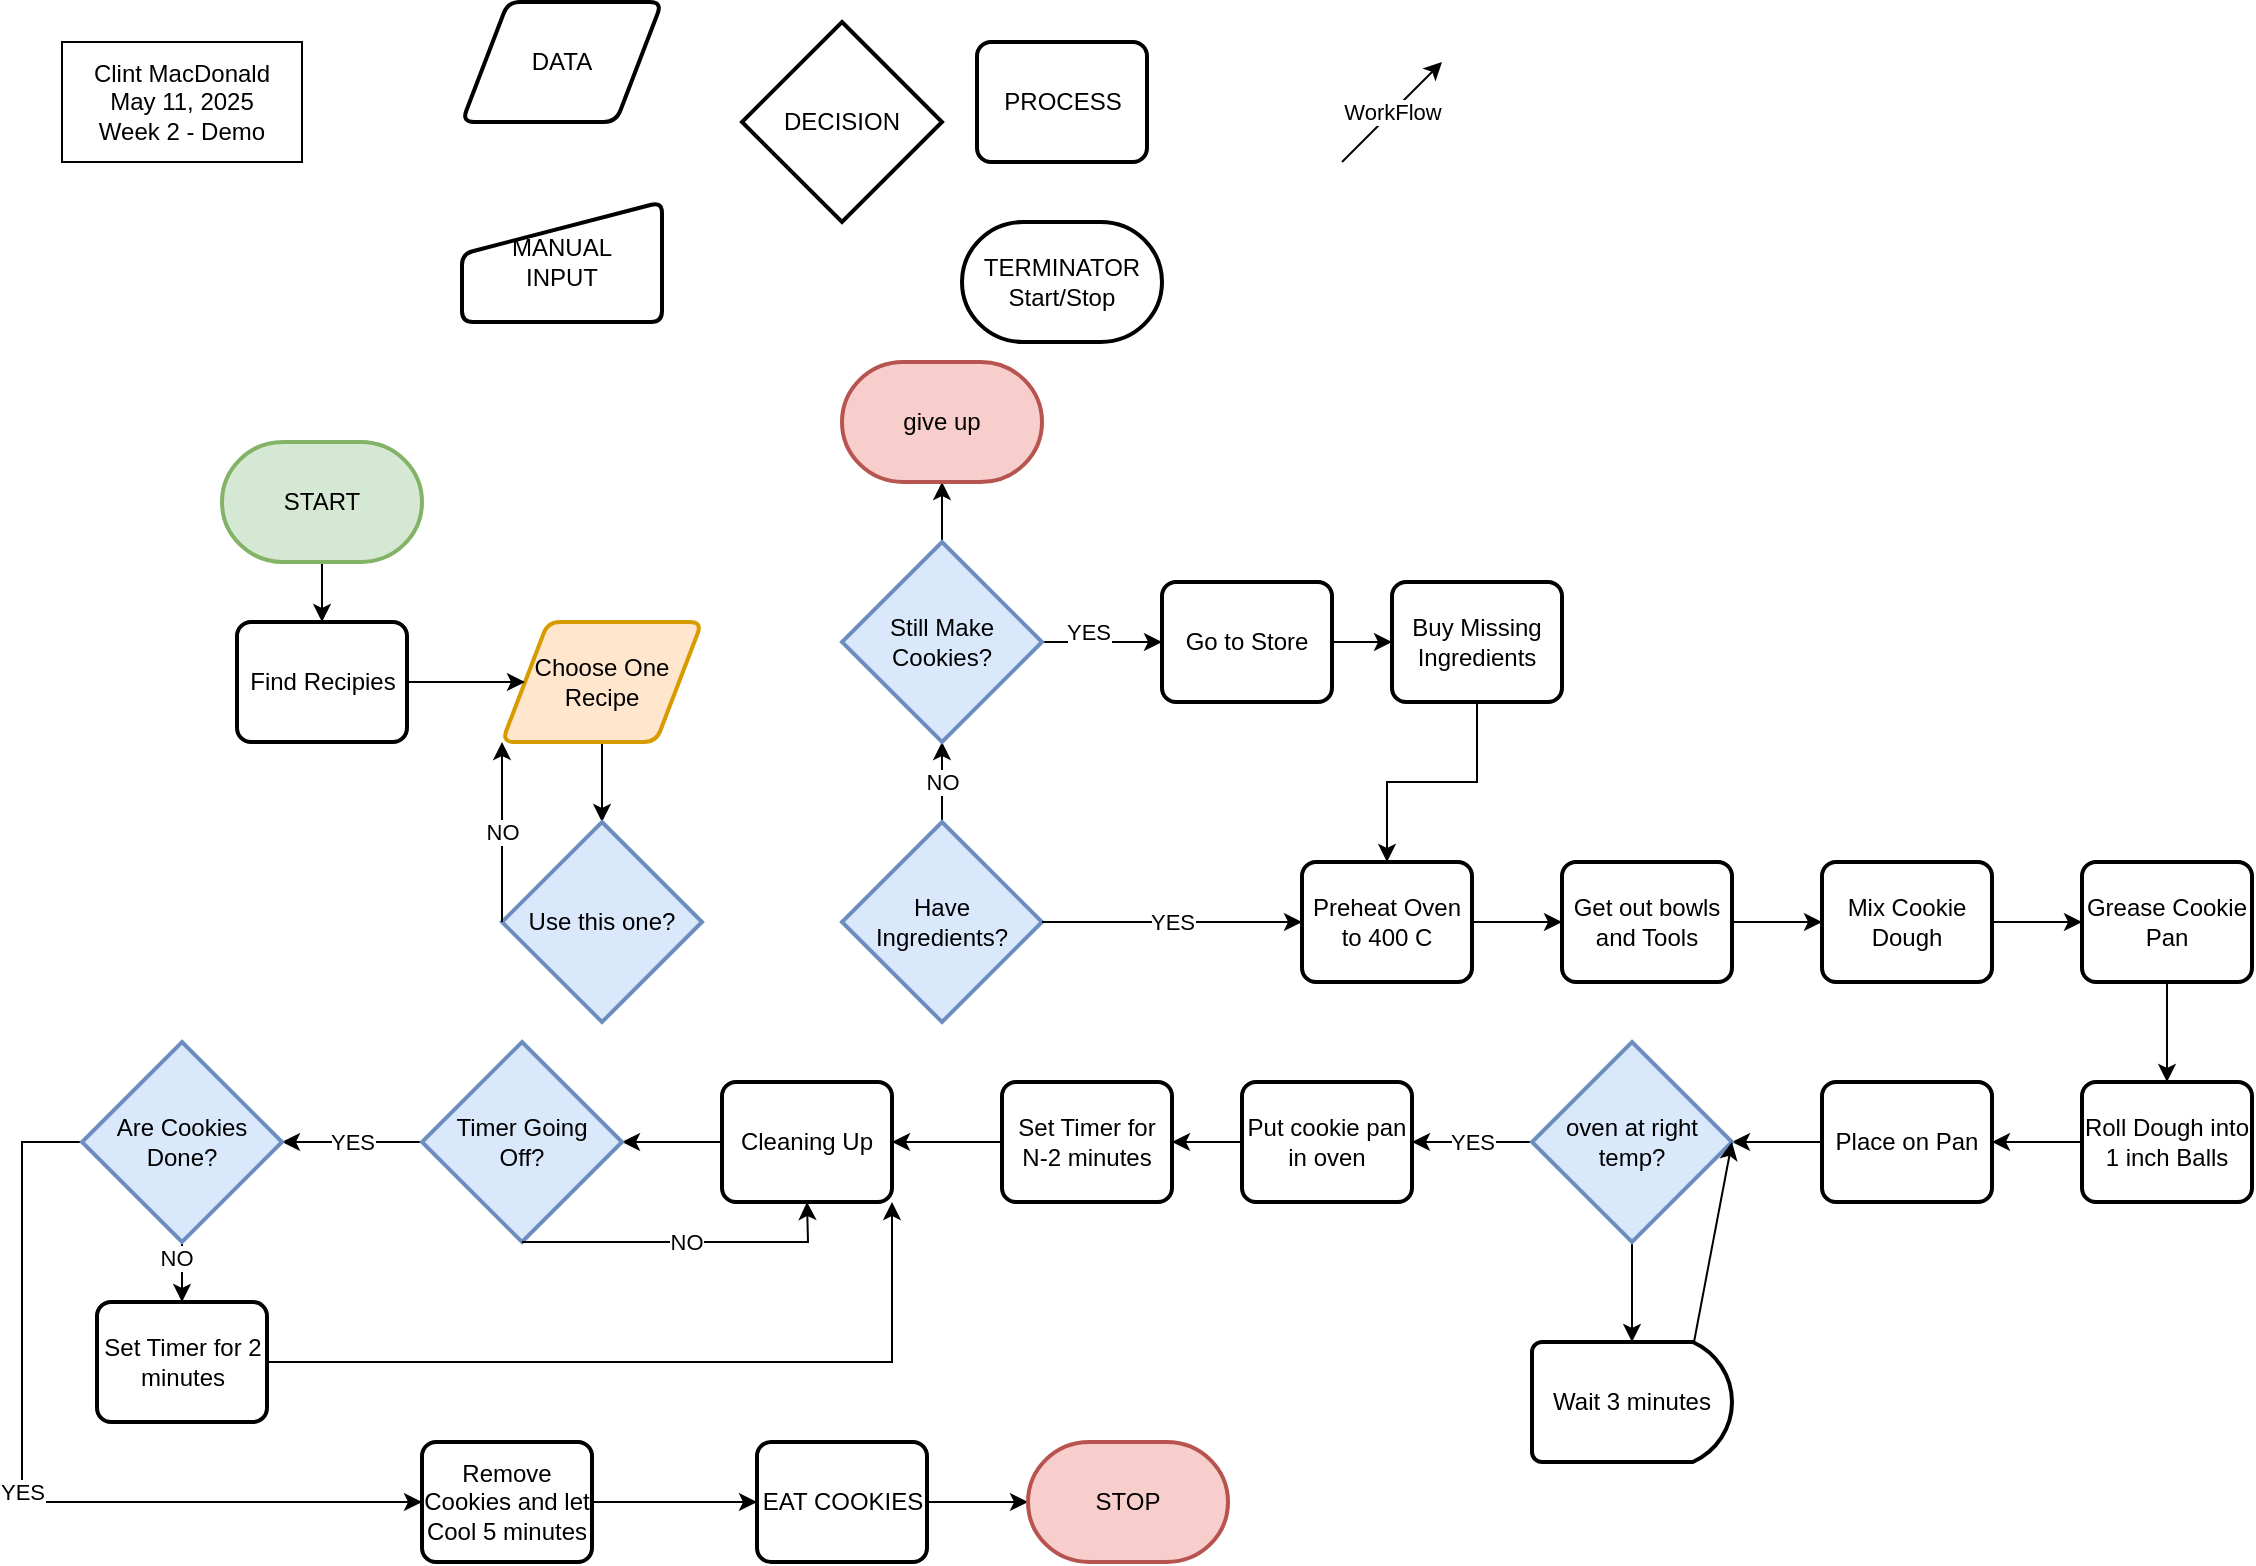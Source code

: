 <mxfile version="27.0.4">
  <diagram id="6a731a19-8d31-9384-78a2-239565b7b9f0" name="Page-1">
    <mxGraphModel dx="1180" dy="638" grid="1" gridSize="10" guides="1" tooltips="1" connect="1" arrows="1" fold="1" page="1" pageScale="1" pageWidth="1169" pageHeight="827" background="none" math="0" shadow="0">
      <root>
        <mxCell id="0" />
        <mxCell id="1" parent="0" />
        <mxCell id="IgEq9ysrK7WXlDn_iTCa-55" value="Clint MacDonald&lt;div&gt;May 11, 2025&lt;/div&gt;&lt;div&gt;Week 2 - Demo&lt;/div&gt;" style="rounded=0;whiteSpace=wrap;html=1;" vertex="1" parent="1">
          <mxGeometry x="60" y="50" width="120" height="60" as="geometry" />
        </mxCell>
        <mxCell id="IgEq9ysrK7WXlDn_iTCa-70" value="" style="edgeStyle=orthogonalEdgeStyle;rounded=0;orthogonalLoop=1;jettySize=auto;html=1;" edge="1" parent="1" source="IgEq9ysrK7WXlDn_iTCa-56" target="IgEq9ysrK7WXlDn_iTCa-69">
          <mxGeometry relative="1" as="geometry" />
        </mxCell>
        <mxCell id="IgEq9ysrK7WXlDn_iTCa-56" value="Choose One Recipe" style="shape=parallelogram;html=1;strokeWidth=2;perimeter=parallelogramPerimeter;whiteSpace=wrap;rounded=1;arcSize=12;size=0.23;fillColor=#ffe6cc;strokeColor=#d79b00;" vertex="1" parent="1">
          <mxGeometry x="280" y="340" width="100" height="60" as="geometry" />
        </mxCell>
        <mxCell id="IgEq9ysrK7WXlDn_iTCa-57" value="DECISION" style="strokeWidth=2;html=1;shape=mxgraph.flowchart.decision;whiteSpace=wrap;" vertex="1" parent="1">
          <mxGeometry x="400" y="40" width="100" height="100" as="geometry" />
        </mxCell>
        <mxCell id="IgEq9ysrK7WXlDn_iTCa-66" value="" style="edgeStyle=orthogonalEdgeStyle;rounded=0;orthogonalLoop=1;jettySize=auto;html=1;" edge="1" parent="1" source="IgEq9ysrK7WXlDn_iTCa-58" target="IgEq9ysrK7WXlDn_iTCa-56">
          <mxGeometry relative="1" as="geometry" />
        </mxCell>
        <mxCell id="IgEq9ysrK7WXlDn_iTCa-58" value="Find Recipies" style="rounded=1;whiteSpace=wrap;html=1;absoluteArcSize=1;arcSize=14;strokeWidth=2;" vertex="1" parent="1">
          <mxGeometry x="147.5" y="340" width="85" height="60" as="geometry" />
        </mxCell>
        <mxCell id="IgEq9ysrK7WXlDn_iTCa-59" value="MANUAL&lt;div&gt;INPUT&lt;/div&gt;" style="html=1;strokeWidth=2;shape=manualInput;whiteSpace=wrap;rounded=1;size=26;arcSize=11;" vertex="1" parent="1">
          <mxGeometry x="260" y="130" width="100" height="60" as="geometry" />
        </mxCell>
        <mxCell id="IgEq9ysrK7WXlDn_iTCa-60" value="TERMINATOR&lt;div&gt;Start/Stop&lt;/div&gt;" style="strokeWidth=2;html=1;shape=mxgraph.flowchart.terminator;whiteSpace=wrap;" vertex="1" parent="1">
          <mxGeometry x="510" y="140" width="100" height="60" as="geometry" />
        </mxCell>
        <mxCell id="IgEq9ysrK7WXlDn_iTCa-62" value="WorkFlow" style="endArrow=classic;html=1;rounded=0;" edge="1" parent="1">
          <mxGeometry width="50" height="50" relative="1" as="geometry">
            <mxPoint x="700" y="110" as="sourcePoint" />
            <mxPoint x="750" y="60" as="targetPoint" />
          </mxGeometry>
        </mxCell>
        <mxCell id="IgEq9ysrK7WXlDn_iTCa-65" value="" style="edgeStyle=orthogonalEdgeStyle;rounded=0;orthogonalLoop=1;jettySize=auto;html=1;" edge="1" parent="1" source="IgEq9ysrK7WXlDn_iTCa-63" target="IgEq9ysrK7WXlDn_iTCa-58">
          <mxGeometry relative="1" as="geometry" />
        </mxCell>
        <mxCell id="IgEq9ysrK7WXlDn_iTCa-63" value="START" style="strokeWidth=2;html=1;shape=mxgraph.flowchart.terminator;whiteSpace=wrap;fillColor=#d5e8d4;strokeColor=#82b366;" vertex="1" parent="1">
          <mxGeometry x="140" y="250" width="100" height="60" as="geometry" />
        </mxCell>
        <mxCell id="IgEq9ysrK7WXlDn_iTCa-67" value="DATA" style="shape=parallelogram;html=1;strokeWidth=2;perimeter=parallelogramPerimeter;whiteSpace=wrap;rounded=1;arcSize=12;size=0.23;" vertex="1" parent="1">
          <mxGeometry x="260" y="30" width="100" height="60" as="geometry" />
        </mxCell>
        <mxCell id="IgEq9ysrK7WXlDn_iTCa-68" value="PROCESS" style="rounded=1;whiteSpace=wrap;html=1;absoluteArcSize=1;arcSize=14;strokeWidth=2;" vertex="1" parent="1">
          <mxGeometry x="517.5" y="50" width="85" height="60" as="geometry" />
        </mxCell>
        <mxCell id="IgEq9ysrK7WXlDn_iTCa-73" value="YES" style="edgeStyle=orthogonalEdgeStyle;rounded=0;orthogonalLoop=1;jettySize=auto;html=1;exitX=0;exitY=0.5;exitDx=0;exitDy=0;exitPerimeter=0;entryX=0;entryY=0.5;entryDx=0;entryDy=0;" edge="1" parent="1" source="IgEq9ysrK7WXlDn_iTCa-109" target="IgEq9ysrK7WXlDn_iTCa-117">
          <mxGeometry relative="1" as="geometry">
            <mxPoint x="210" y="990" as="sourcePoint" />
            <mxPoint x="280" y="990" as="targetPoint" />
            <Array as="points">
              <mxPoint x="40" y="600" />
              <mxPoint x="40" y="780" />
            </Array>
          </mxGeometry>
        </mxCell>
        <mxCell id="IgEq9ysrK7WXlDn_iTCa-69" value="Use this one?" style="strokeWidth=2;html=1;shape=mxgraph.flowchart.decision;whiteSpace=wrap;fillColor=#dae8fc;strokeColor=#6c8ebf;" vertex="1" parent="1">
          <mxGeometry x="280" y="440" width="100" height="100" as="geometry" />
        </mxCell>
        <mxCell id="IgEq9ysrK7WXlDn_iTCa-71" value="NO" style="endArrow=classic;html=1;rounded=0;exitX=0;exitY=0.5;exitDx=0;exitDy=0;exitPerimeter=0;entryX=0;entryY=1;entryDx=0;entryDy=0;" edge="1" parent="1" source="IgEq9ysrK7WXlDn_iTCa-69" target="IgEq9ysrK7WXlDn_iTCa-56">
          <mxGeometry width="50" height="50" relative="1" as="geometry">
            <mxPoint x="710" y="120" as="sourcePoint" />
            <mxPoint x="760" y="70" as="targetPoint" />
          </mxGeometry>
        </mxCell>
        <mxCell id="IgEq9ysrK7WXlDn_iTCa-123" value="" style="edgeStyle=orthogonalEdgeStyle;rounded=0;orthogonalLoop=1;jettySize=auto;html=1;" edge="1" parent="1" source="IgEq9ysrK7WXlDn_iTCa-72" target="IgEq9ysrK7WXlDn_iTCa-122">
          <mxGeometry relative="1" as="geometry" />
        </mxCell>
        <mxCell id="IgEq9ysrK7WXlDn_iTCa-124" value="NO" style="edgeLabel;html=1;align=center;verticalAlign=middle;resizable=0;points=[];" vertex="1" connectable="0" parent="IgEq9ysrK7WXlDn_iTCa-123">
          <mxGeometry x="0.022" relative="1" as="geometry">
            <mxPoint as="offset" />
          </mxGeometry>
        </mxCell>
        <mxCell id="IgEq9ysrK7WXlDn_iTCa-72" value="Have&lt;div&gt;Ingredients?&lt;/div&gt;" style="strokeWidth=2;html=1;shape=mxgraph.flowchart.decision;whiteSpace=wrap;fillColor=#dae8fc;strokeColor=#6c8ebf;" vertex="1" parent="1">
          <mxGeometry x="450" y="440" width="100" height="100" as="geometry" />
        </mxCell>
        <mxCell id="IgEq9ysrK7WXlDn_iTCa-77" value="" style="edgeStyle=orthogonalEdgeStyle;rounded=0;orthogonalLoop=1;jettySize=auto;html=1;" edge="1" parent="1" source="IgEq9ysrK7WXlDn_iTCa-74" target="IgEq9ysrK7WXlDn_iTCa-76">
          <mxGeometry relative="1" as="geometry" />
        </mxCell>
        <mxCell id="IgEq9ysrK7WXlDn_iTCa-74" value="Go to Store" style="rounded=1;whiteSpace=wrap;html=1;absoluteArcSize=1;arcSize=14;strokeWidth=2;" vertex="1" parent="1">
          <mxGeometry x="610" y="320" width="85" height="60" as="geometry" />
        </mxCell>
        <mxCell id="IgEq9ysrK7WXlDn_iTCa-79" value="" style="edgeStyle=orthogonalEdgeStyle;rounded=0;orthogonalLoop=1;jettySize=auto;html=1;" edge="1" parent="1" source="IgEq9ysrK7WXlDn_iTCa-76" target="IgEq9ysrK7WXlDn_iTCa-78">
          <mxGeometry relative="1" as="geometry" />
        </mxCell>
        <mxCell id="IgEq9ysrK7WXlDn_iTCa-76" value="Buy Missing Ingredients" style="rounded=1;whiteSpace=wrap;html=1;absoluteArcSize=1;arcSize=14;strokeWidth=2;" vertex="1" parent="1">
          <mxGeometry x="725" y="320" width="85" height="60" as="geometry" />
        </mxCell>
        <mxCell id="IgEq9ysrK7WXlDn_iTCa-90" value="" style="edgeStyle=orthogonalEdgeStyle;rounded=0;orthogonalLoop=1;jettySize=auto;html=1;" edge="1" parent="1" source="IgEq9ysrK7WXlDn_iTCa-78" target="IgEq9ysrK7WXlDn_iTCa-89">
          <mxGeometry relative="1" as="geometry" />
        </mxCell>
        <mxCell id="IgEq9ysrK7WXlDn_iTCa-78" value="Preheat Oven to 400 C" style="rounded=1;whiteSpace=wrap;html=1;absoluteArcSize=1;arcSize=14;strokeWidth=2;" vertex="1" parent="1">
          <mxGeometry x="680" y="460" width="85" height="60" as="geometry" />
        </mxCell>
        <mxCell id="IgEq9ysrK7WXlDn_iTCa-80" value="YES" style="endArrow=classic;html=1;rounded=0;exitX=1;exitY=0.5;exitDx=0;exitDy=0;exitPerimeter=0;entryX=0;entryY=0.5;entryDx=0;entryDy=0;" edge="1" parent="1" source="IgEq9ysrK7WXlDn_iTCa-72" target="IgEq9ysrK7WXlDn_iTCa-78">
          <mxGeometry width="50" height="50" relative="1" as="geometry">
            <mxPoint x="710" y="120" as="sourcePoint" />
            <mxPoint x="760" y="70" as="targetPoint" />
          </mxGeometry>
        </mxCell>
        <mxCell id="IgEq9ysrK7WXlDn_iTCa-85" value="" style="edgeStyle=orthogonalEdgeStyle;rounded=0;orthogonalLoop=1;jettySize=auto;html=1;" edge="1" parent="1" source="IgEq9ysrK7WXlDn_iTCa-82" target="IgEq9ysrK7WXlDn_iTCa-84">
          <mxGeometry relative="1" as="geometry" />
        </mxCell>
        <mxCell id="IgEq9ysrK7WXlDn_iTCa-82" value="Mix Cookie Dough" style="rounded=1;whiteSpace=wrap;html=1;absoluteArcSize=1;arcSize=14;strokeWidth=2;" vertex="1" parent="1">
          <mxGeometry x="940" y="460" width="85" height="60" as="geometry" />
        </mxCell>
        <mxCell id="IgEq9ysrK7WXlDn_iTCa-87" value="" style="edgeStyle=orthogonalEdgeStyle;rounded=0;orthogonalLoop=1;jettySize=auto;html=1;" edge="1" parent="1" source="IgEq9ysrK7WXlDn_iTCa-84" target="IgEq9ysrK7WXlDn_iTCa-86">
          <mxGeometry relative="1" as="geometry" />
        </mxCell>
        <mxCell id="IgEq9ysrK7WXlDn_iTCa-84" value="Grease Cookie Pan" style="rounded=1;whiteSpace=wrap;html=1;absoluteArcSize=1;arcSize=14;strokeWidth=2;" vertex="1" parent="1">
          <mxGeometry x="1070" y="460" width="85" height="60" as="geometry" />
        </mxCell>
        <mxCell id="IgEq9ysrK7WXlDn_iTCa-92" value="" style="edgeStyle=orthogonalEdgeStyle;rounded=0;orthogonalLoop=1;jettySize=auto;html=1;" edge="1" parent="1" source="IgEq9ysrK7WXlDn_iTCa-86" target="IgEq9ysrK7WXlDn_iTCa-88">
          <mxGeometry relative="1" as="geometry" />
        </mxCell>
        <mxCell id="IgEq9ysrK7WXlDn_iTCa-86" value="Roll Dough into 1 inch Balls" style="rounded=1;whiteSpace=wrap;html=1;absoluteArcSize=1;arcSize=14;strokeWidth=2;" vertex="1" parent="1">
          <mxGeometry x="1070" y="570" width="85" height="60" as="geometry" />
        </mxCell>
        <mxCell id="IgEq9ysrK7WXlDn_iTCa-94" value="" style="edgeStyle=orthogonalEdgeStyle;rounded=0;orthogonalLoop=1;jettySize=auto;html=1;" edge="1" parent="1" source="IgEq9ysrK7WXlDn_iTCa-88" target="IgEq9ysrK7WXlDn_iTCa-93">
          <mxGeometry relative="1" as="geometry" />
        </mxCell>
        <mxCell id="IgEq9ysrK7WXlDn_iTCa-88" value="Place on Pan" style="rounded=1;whiteSpace=wrap;html=1;absoluteArcSize=1;arcSize=14;strokeWidth=2;" vertex="1" parent="1">
          <mxGeometry x="940" y="570" width="85" height="60" as="geometry" />
        </mxCell>
        <mxCell id="IgEq9ysrK7WXlDn_iTCa-91" value="" style="edgeStyle=orthogonalEdgeStyle;rounded=0;orthogonalLoop=1;jettySize=auto;html=1;" edge="1" parent="1" source="IgEq9ysrK7WXlDn_iTCa-89" target="IgEq9ysrK7WXlDn_iTCa-82">
          <mxGeometry relative="1" as="geometry" />
        </mxCell>
        <mxCell id="IgEq9ysrK7WXlDn_iTCa-89" value="Get out bowls and Tools" style="rounded=1;whiteSpace=wrap;html=1;absoluteArcSize=1;arcSize=14;strokeWidth=2;" vertex="1" parent="1">
          <mxGeometry x="810" y="460" width="85" height="60" as="geometry" />
        </mxCell>
        <mxCell id="IgEq9ysrK7WXlDn_iTCa-96" value="YES" style="edgeStyle=orthogonalEdgeStyle;rounded=0;orthogonalLoop=1;jettySize=auto;html=1;" edge="1" parent="1" source="IgEq9ysrK7WXlDn_iTCa-93" target="IgEq9ysrK7WXlDn_iTCa-95">
          <mxGeometry relative="1" as="geometry" />
        </mxCell>
        <mxCell id="IgEq9ysrK7WXlDn_iTCa-98" value="" style="edgeStyle=orthogonalEdgeStyle;rounded=0;orthogonalLoop=1;jettySize=auto;html=1;" edge="1" parent="1" source="IgEq9ysrK7WXlDn_iTCa-93" target="IgEq9ysrK7WXlDn_iTCa-97">
          <mxGeometry relative="1" as="geometry" />
        </mxCell>
        <mxCell id="IgEq9ysrK7WXlDn_iTCa-93" value="oven at right temp?" style="strokeWidth=2;html=1;shape=mxgraph.flowchart.decision;whiteSpace=wrap;fillColor=#dae8fc;strokeColor=#6c8ebf;" vertex="1" parent="1">
          <mxGeometry x="795" y="550" width="100" height="100" as="geometry" />
        </mxCell>
        <mxCell id="IgEq9ysrK7WXlDn_iTCa-101" value="" style="edgeStyle=orthogonalEdgeStyle;rounded=0;orthogonalLoop=1;jettySize=auto;html=1;" edge="1" parent="1" source="IgEq9ysrK7WXlDn_iTCa-95" target="IgEq9ysrK7WXlDn_iTCa-100">
          <mxGeometry relative="1" as="geometry" />
        </mxCell>
        <mxCell id="IgEq9ysrK7WXlDn_iTCa-95" value="Put cookie pan in oven" style="rounded=1;whiteSpace=wrap;html=1;absoluteArcSize=1;arcSize=14;strokeWidth=2;" vertex="1" parent="1">
          <mxGeometry x="650" y="570" width="85" height="60" as="geometry" />
        </mxCell>
        <mxCell id="IgEq9ysrK7WXlDn_iTCa-97" value="Wait 3 minutes" style="strokeWidth=2;html=1;shape=mxgraph.flowchart.delay;whiteSpace=wrap;" vertex="1" parent="1">
          <mxGeometry x="795" y="700" width="100" height="60" as="geometry" />
        </mxCell>
        <mxCell id="IgEq9ysrK7WXlDn_iTCa-99" value="" style="endArrow=classic;html=1;rounded=0;exitX=0.81;exitY=0;exitDx=0;exitDy=0;exitPerimeter=0;entryX=1;entryY=0.5;entryDx=0;entryDy=0;entryPerimeter=0;" edge="1" parent="1" source="IgEq9ysrK7WXlDn_iTCa-97" target="IgEq9ysrK7WXlDn_iTCa-93">
          <mxGeometry width="50" height="50" relative="1" as="geometry">
            <mxPoint x="860" y="680" as="sourcePoint" />
            <mxPoint x="910" y="630" as="targetPoint" />
          </mxGeometry>
        </mxCell>
        <mxCell id="IgEq9ysrK7WXlDn_iTCa-103" value="" style="edgeStyle=orthogonalEdgeStyle;rounded=0;orthogonalLoop=1;jettySize=auto;html=1;" edge="1" parent="1" source="IgEq9ysrK7WXlDn_iTCa-100" target="IgEq9ysrK7WXlDn_iTCa-102">
          <mxGeometry relative="1" as="geometry" />
        </mxCell>
        <mxCell id="IgEq9ysrK7WXlDn_iTCa-100" value="Set Timer for N-2 minutes" style="rounded=1;whiteSpace=wrap;html=1;absoluteArcSize=1;arcSize=14;strokeWidth=2;" vertex="1" parent="1">
          <mxGeometry x="530" y="570" width="85" height="60" as="geometry" />
        </mxCell>
        <mxCell id="IgEq9ysrK7WXlDn_iTCa-106" value="" style="edgeStyle=orthogonalEdgeStyle;rounded=0;orthogonalLoop=1;jettySize=auto;html=1;" edge="1" parent="1" source="IgEq9ysrK7WXlDn_iTCa-102" target="IgEq9ysrK7WXlDn_iTCa-104">
          <mxGeometry relative="1" as="geometry" />
        </mxCell>
        <mxCell id="IgEq9ysrK7WXlDn_iTCa-102" value="Cleaning Up" style="rounded=1;whiteSpace=wrap;html=1;absoluteArcSize=1;arcSize=14;strokeWidth=2;" vertex="1" parent="1">
          <mxGeometry x="390" y="570" width="85" height="60" as="geometry" />
        </mxCell>
        <mxCell id="IgEq9ysrK7WXlDn_iTCa-111" value="YES" style="edgeStyle=orthogonalEdgeStyle;rounded=0;orthogonalLoop=1;jettySize=auto;html=1;" edge="1" parent="1" source="IgEq9ysrK7WXlDn_iTCa-104" target="IgEq9ysrK7WXlDn_iTCa-109">
          <mxGeometry relative="1" as="geometry" />
        </mxCell>
        <mxCell id="IgEq9ysrK7WXlDn_iTCa-104" value="Timer Going&lt;div&gt;Off?&lt;/div&gt;" style="strokeWidth=2;html=1;shape=mxgraph.flowchart.decision;whiteSpace=wrap;fillColor=#dae8fc;strokeColor=#6c8ebf;" vertex="1" parent="1">
          <mxGeometry x="240" y="550" width="100" height="100" as="geometry" />
        </mxCell>
        <mxCell id="IgEq9ysrK7WXlDn_iTCa-107" value="NO" style="endArrow=classic;html=1;rounded=0;exitX=0.5;exitY=1;exitDx=0;exitDy=0;exitPerimeter=0;entryX=0.5;entryY=1;entryDx=0;entryDy=0;" edge="1" parent="1" source="IgEq9ysrK7WXlDn_iTCa-104" target="IgEq9ysrK7WXlDn_iTCa-102">
          <mxGeometry width="50" height="50" relative="1" as="geometry">
            <mxPoint x="886" y="710" as="sourcePoint" />
            <mxPoint x="905" y="610" as="targetPoint" />
            <Array as="points">
              <mxPoint x="433" y="650" />
            </Array>
          </mxGeometry>
        </mxCell>
        <mxCell id="IgEq9ysrK7WXlDn_iTCa-113" value="" style="edgeStyle=orthogonalEdgeStyle;rounded=0;orthogonalLoop=1;jettySize=auto;html=1;" edge="1" parent="1" source="IgEq9ysrK7WXlDn_iTCa-109" target="IgEq9ysrK7WXlDn_iTCa-112">
          <mxGeometry relative="1" as="geometry" />
        </mxCell>
        <mxCell id="IgEq9ysrK7WXlDn_iTCa-116" value="NO" style="edgeLabel;html=1;align=center;verticalAlign=middle;resizable=0;points=[];" vertex="1" connectable="0" parent="IgEq9ysrK7WXlDn_iTCa-113">
          <mxGeometry x="-0.689" y="-3" relative="1" as="geometry">
            <mxPoint as="offset" />
          </mxGeometry>
        </mxCell>
        <mxCell id="IgEq9ysrK7WXlDn_iTCa-109" value="Are Cookies Done?" style="strokeWidth=2;html=1;shape=mxgraph.flowchart.decision;whiteSpace=wrap;fillColor=#dae8fc;strokeColor=#6c8ebf;" vertex="1" parent="1">
          <mxGeometry x="70" y="550" width="100" height="100" as="geometry" />
        </mxCell>
        <mxCell id="IgEq9ysrK7WXlDn_iTCa-115" value="" style="edgeStyle=orthogonalEdgeStyle;rounded=0;orthogonalLoop=1;jettySize=auto;html=1;entryX=1;entryY=1;entryDx=0;entryDy=0;" edge="1" parent="1" source="IgEq9ysrK7WXlDn_iTCa-112" target="IgEq9ysrK7WXlDn_iTCa-102">
          <mxGeometry relative="1" as="geometry">
            <mxPoint x="242.5" y="710" as="targetPoint" />
          </mxGeometry>
        </mxCell>
        <mxCell id="IgEq9ysrK7WXlDn_iTCa-112" value="Set Timer for 2 minutes" style="rounded=1;whiteSpace=wrap;html=1;absoluteArcSize=1;arcSize=14;strokeWidth=2;" vertex="1" parent="1">
          <mxGeometry x="77.5" y="680" width="85" height="60" as="geometry" />
        </mxCell>
        <mxCell id="IgEq9ysrK7WXlDn_iTCa-119" value="" style="edgeStyle=orthogonalEdgeStyle;rounded=0;orthogonalLoop=1;jettySize=auto;html=1;" edge="1" parent="1" source="IgEq9ysrK7WXlDn_iTCa-117" target="IgEq9ysrK7WXlDn_iTCa-118">
          <mxGeometry relative="1" as="geometry" />
        </mxCell>
        <mxCell id="IgEq9ysrK7WXlDn_iTCa-117" value="Remove Cookies and let Cool 5 minutes" style="rounded=1;whiteSpace=wrap;html=1;absoluteArcSize=1;arcSize=14;strokeWidth=2;" vertex="1" parent="1">
          <mxGeometry x="240" y="750" width="85" height="60" as="geometry" />
        </mxCell>
        <mxCell id="IgEq9ysrK7WXlDn_iTCa-121" value="" style="edgeStyle=orthogonalEdgeStyle;rounded=0;orthogonalLoop=1;jettySize=auto;html=1;" edge="1" parent="1" source="IgEq9ysrK7WXlDn_iTCa-118" target="IgEq9ysrK7WXlDn_iTCa-120">
          <mxGeometry relative="1" as="geometry" />
        </mxCell>
        <mxCell id="IgEq9ysrK7WXlDn_iTCa-118" value="EAT COOKIES" style="rounded=1;whiteSpace=wrap;html=1;absoluteArcSize=1;arcSize=14;strokeWidth=2;" vertex="1" parent="1">
          <mxGeometry x="407.5" y="750" width="85" height="60" as="geometry" />
        </mxCell>
        <mxCell id="IgEq9ysrK7WXlDn_iTCa-120" value="STOP" style="strokeWidth=2;html=1;shape=mxgraph.flowchart.terminator;whiteSpace=wrap;fillColor=#f8cecc;strokeColor=#b85450;" vertex="1" parent="1">
          <mxGeometry x="543" y="750" width="100" height="60" as="geometry" />
        </mxCell>
        <mxCell id="IgEq9ysrK7WXlDn_iTCa-125" value="" style="edgeStyle=orthogonalEdgeStyle;rounded=0;orthogonalLoop=1;jettySize=auto;html=1;" edge="1" parent="1" source="IgEq9ysrK7WXlDn_iTCa-122" target="IgEq9ysrK7WXlDn_iTCa-74">
          <mxGeometry relative="1" as="geometry" />
        </mxCell>
        <mxCell id="IgEq9ysrK7WXlDn_iTCa-126" value="YES" style="edgeLabel;html=1;align=center;verticalAlign=middle;resizable=0;points=[];" vertex="1" connectable="0" parent="IgEq9ysrK7WXlDn_iTCa-125">
          <mxGeometry x="-0.2" y="3" relative="1" as="geometry">
            <mxPoint x="-1" y="-2" as="offset" />
          </mxGeometry>
        </mxCell>
        <mxCell id="IgEq9ysrK7WXlDn_iTCa-128" value="" style="edgeStyle=orthogonalEdgeStyle;rounded=0;orthogonalLoop=1;jettySize=auto;html=1;" edge="1" parent="1" source="IgEq9ysrK7WXlDn_iTCa-122" target="IgEq9ysrK7WXlDn_iTCa-127">
          <mxGeometry relative="1" as="geometry" />
        </mxCell>
        <mxCell id="IgEq9ysrK7WXlDn_iTCa-122" value="Still Make Cookies?" style="strokeWidth=2;html=1;shape=mxgraph.flowchart.decision;whiteSpace=wrap;fillColor=#dae8fc;strokeColor=#6c8ebf;" vertex="1" parent="1">
          <mxGeometry x="450" y="300" width="100" height="100" as="geometry" />
        </mxCell>
        <mxCell id="IgEq9ysrK7WXlDn_iTCa-127" value="give up" style="strokeWidth=2;html=1;shape=mxgraph.flowchart.terminator;whiteSpace=wrap;fillColor=#f8cecc;strokeColor=#b85450;" vertex="1" parent="1">
          <mxGeometry x="450" y="210" width="100" height="60" as="geometry" />
        </mxCell>
      </root>
    </mxGraphModel>
  </diagram>
</mxfile>
